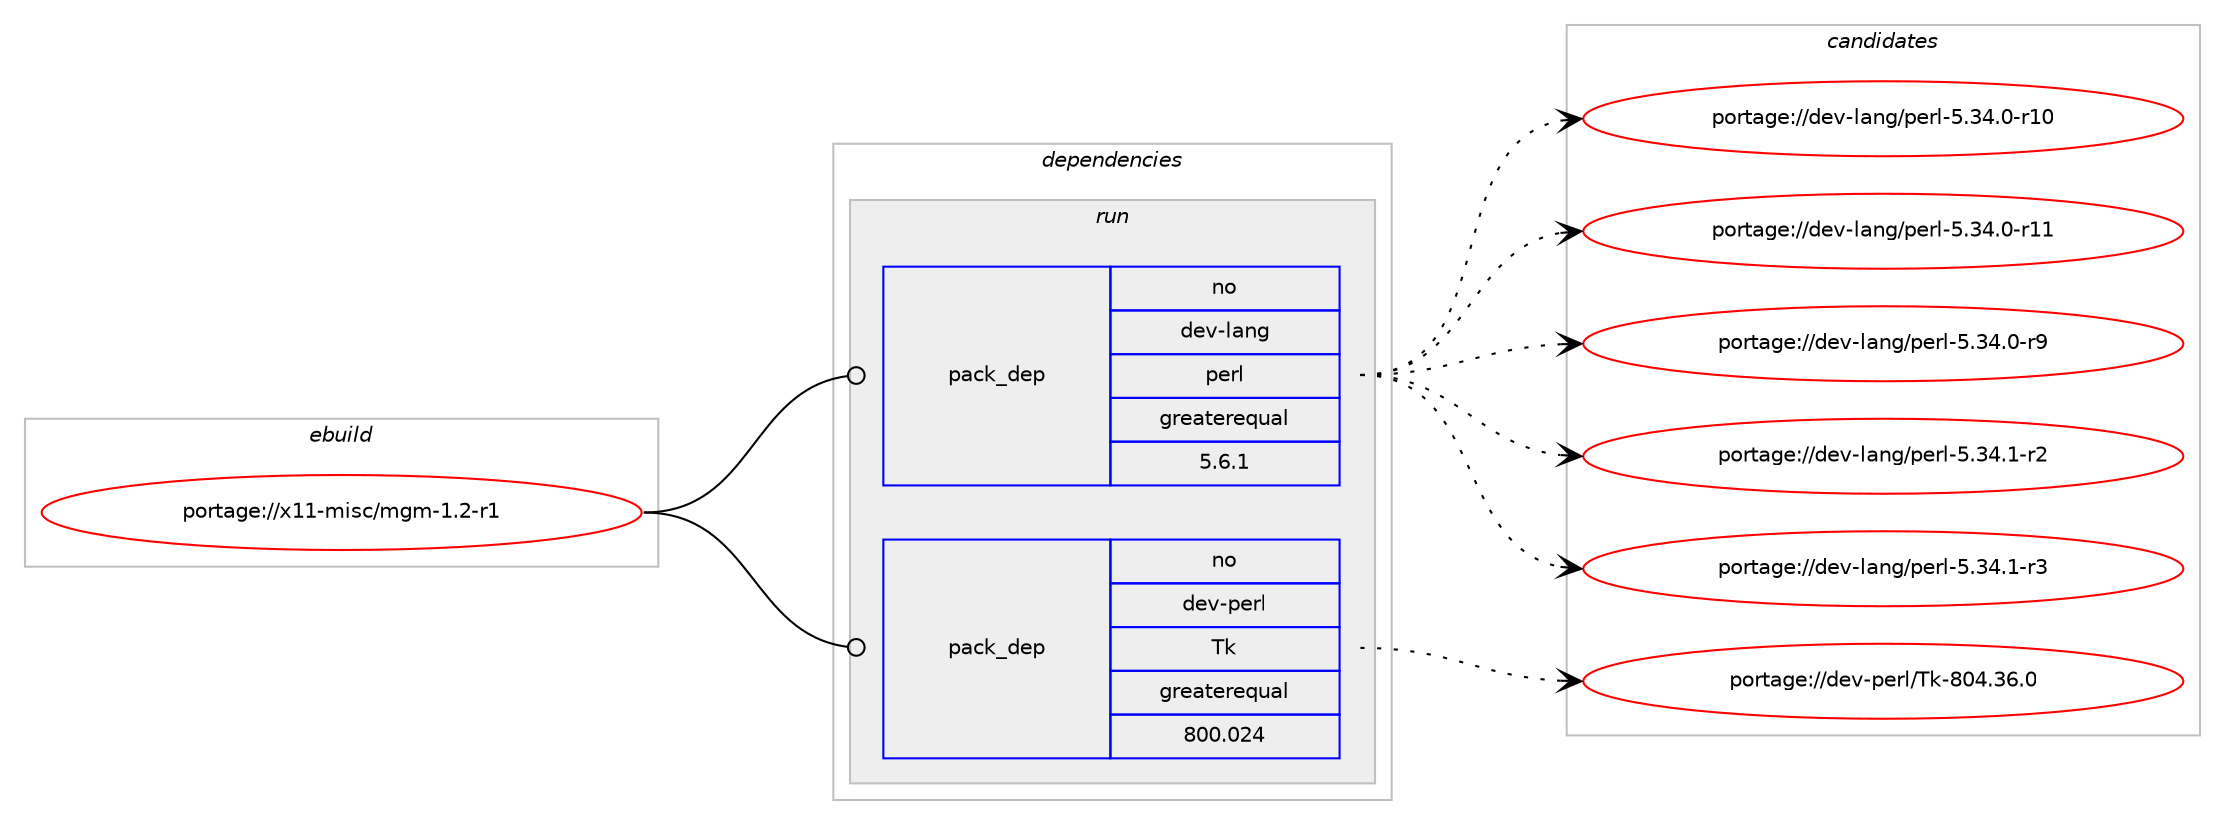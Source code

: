 digraph prolog {

# *************
# Graph options
# *************

newrank=true;
concentrate=true;
compound=true;
graph [rankdir=LR,fontname=Helvetica,fontsize=10,ranksep=1.5];#, ranksep=2.5, nodesep=0.2];
edge  [arrowhead=vee];
node  [fontname=Helvetica,fontsize=10];

# **********
# The ebuild
# **********

subgraph cluster_leftcol {
color=gray;
rank=same;
label=<<i>ebuild</i>>;
id [label="portage://x11-misc/mgm-1.2-r1", color=red, width=4, href="../x11-misc/mgm-1.2-r1.svg"];
}

# ****************
# The dependencies
# ****************

subgraph cluster_midcol {
color=gray;
label=<<i>dependencies</i>>;
subgraph cluster_compile {
fillcolor="#eeeeee";
style=filled;
label=<<i>compile</i>>;
}
subgraph cluster_compileandrun {
fillcolor="#eeeeee";
style=filled;
label=<<i>compile and run</i>>;
}
subgraph cluster_run {
fillcolor="#eeeeee";
style=filled;
label=<<i>run</i>>;
subgraph pack1586 {
dependency2166 [label=<<TABLE BORDER="0" CELLBORDER="1" CELLSPACING="0" CELLPADDING="4" WIDTH="220"><TR><TD ROWSPAN="6" CELLPADDING="30">pack_dep</TD></TR><TR><TD WIDTH="110">no</TD></TR><TR><TD>dev-lang</TD></TR><TR><TD>perl</TD></TR><TR><TD>greaterequal</TD></TR><TR><TD>5.6.1</TD></TR></TABLE>>, shape=none, color=blue];
}
id:e -> dependency2166:w [weight=20,style="solid",arrowhead="odot"];
subgraph pack1587 {
dependency2167 [label=<<TABLE BORDER="0" CELLBORDER="1" CELLSPACING="0" CELLPADDING="4" WIDTH="220"><TR><TD ROWSPAN="6" CELLPADDING="30">pack_dep</TD></TR><TR><TD WIDTH="110">no</TD></TR><TR><TD>dev-perl</TD></TR><TR><TD>Tk</TD></TR><TR><TD>greaterequal</TD></TR><TR><TD>800.024</TD></TR></TABLE>>, shape=none, color=blue];
}
id:e -> dependency2167:w [weight=20,style="solid",arrowhead="odot"];
}
}

# **************
# The candidates
# **************

subgraph cluster_choices {
rank=same;
color=gray;
label=<<i>candidates</i>>;

subgraph choice1586 {
color=black;
nodesep=1;
choice10010111845108971101034711210111410845534651524648451144948 [label="portage://dev-lang/perl-5.34.0-r10", color=red, width=4,href="../dev-lang/perl-5.34.0-r10.svg"];
choice10010111845108971101034711210111410845534651524648451144949 [label="portage://dev-lang/perl-5.34.0-r11", color=red, width=4,href="../dev-lang/perl-5.34.0-r11.svg"];
choice100101118451089711010347112101114108455346515246484511457 [label="portage://dev-lang/perl-5.34.0-r9", color=red, width=4,href="../dev-lang/perl-5.34.0-r9.svg"];
choice100101118451089711010347112101114108455346515246494511450 [label="portage://dev-lang/perl-5.34.1-r2", color=red, width=4,href="../dev-lang/perl-5.34.1-r2.svg"];
choice100101118451089711010347112101114108455346515246494511451 [label="portage://dev-lang/perl-5.34.1-r3", color=red, width=4,href="../dev-lang/perl-5.34.1-r3.svg"];
dependency2166:e -> choice10010111845108971101034711210111410845534651524648451144948:w [style=dotted,weight="100"];
dependency2166:e -> choice10010111845108971101034711210111410845534651524648451144949:w [style=dotted,weight="100"];
dependency2166:e -> choice100101118451089711010347112101114108455346515246484511457:w [style=dotted,weight="100"];
dependency2166:e -> choice100101118451089711010347112101114108455346515246494511450:w [style=dotted,weight="100"];
dependency2166:e -> choice100101118451089711010347112101114108455346515246494511451:w [style=dotted,weight="100"];
}
subgraph choice1587 {
color=black;
nodesep=1;
choice100101118451121011141084784107455648524651544648 [label="portage://dev-perl/Tk-804.36.0", color=red, width=4,href="../dev-perl/Tk-804.36.0.svg"];
dependency2167:e -> choice100101118451121011141084784107455648524651544648:w [style=dotted,weight="100"];
}
}

}
